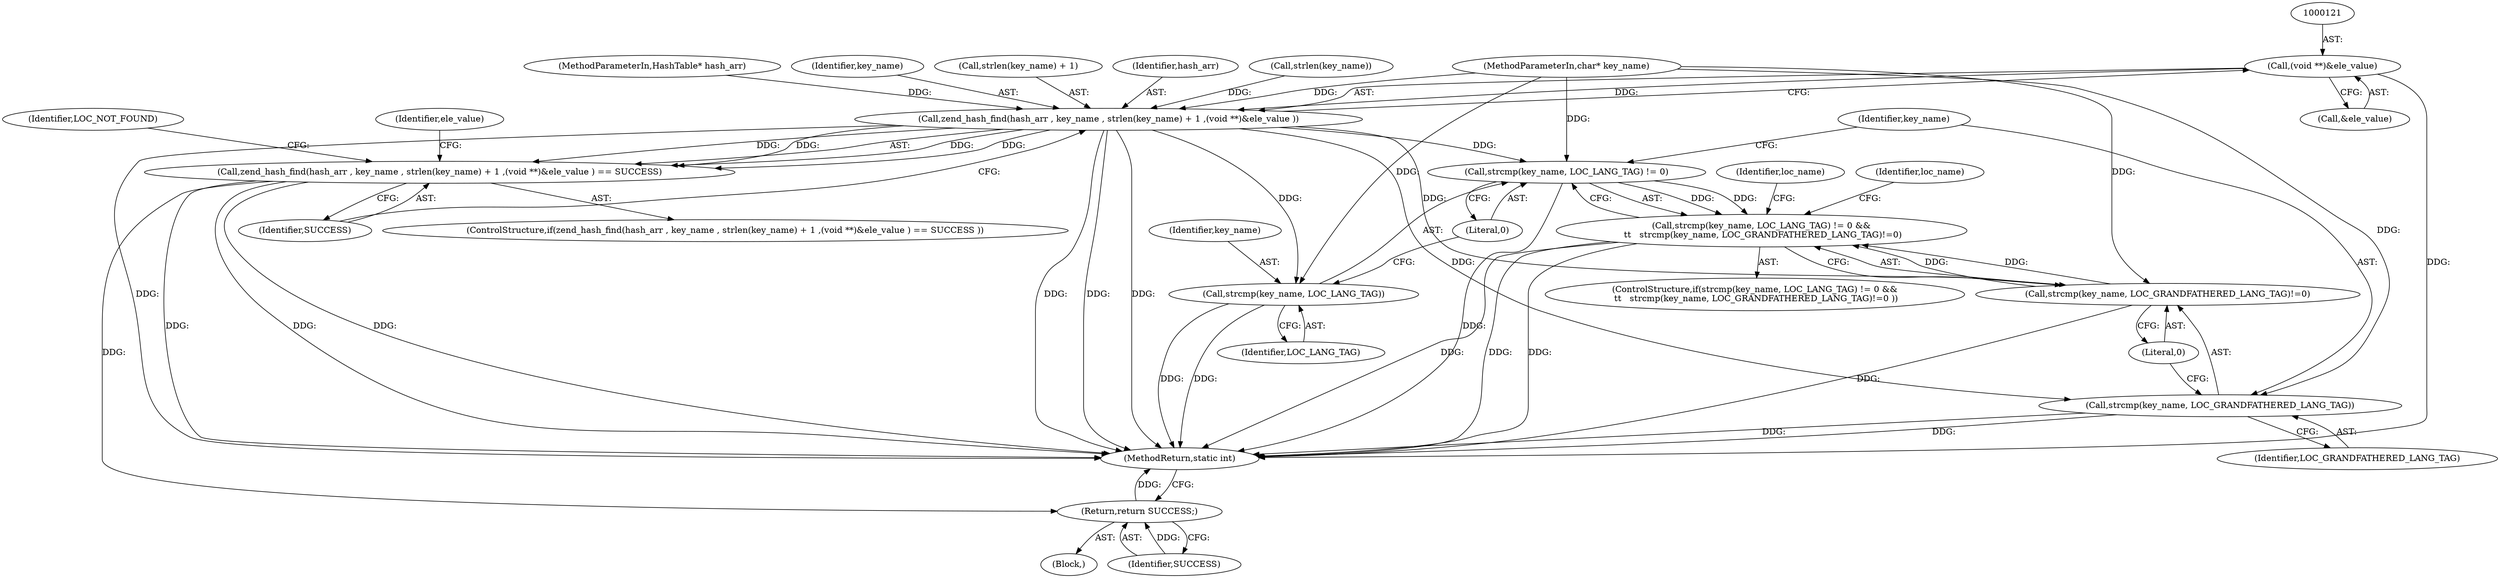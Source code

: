 digraph "0_php-src_97eff7eb57fc2320c267a949cffd622c38712484?w=1_15@pointer" {
"1000120" [label="(Call,(void **)&ele_value)"];
"1000113" [label="(Call,zend_hash_find(hash_arr , key_name , strlen(key_name) + 1 ,(void **)&ele_value ))"];
"1000112" [label="(Call,zend_hash_find(hash_arr , key_name , strlen(key_name) + 1 ,(void **)&ele_value ) == SUCCESS)"];
"1000160" [label="(Return,return SUCCESS;)"];
"1000136" [label="(Call,strcmp(key_name, LOC_LANG_TAG) != 0)"];
"1000135" [label="(Call,strcmp(key_name, LOC_LANG_TAG) != 0 &&\n \t\t   strcmp(key_name, LOC_GRANDFATHERED_LANG_TAG)!=0)"];
"1000137" [label="(Call,strcmp(key_name, LOC_LANG_TAG))"];
"1000141" [label="(Call,strcmp(key_name, LOC_GRANDFATHERED_LANG_TAG)!=0)"];
"1000142" [label="(Call,strcmp(key_name, LOC_GRANDFATHERED_LANG_TAG))"];
"1000116" [label="(Call,strlen(key_name) + 1)"];
"1000164" [label="(MethodReturn,static int)"];
"1000112" [label="(Call,zend_hash_find(hash_arr , key_name , strlen(key_name) + 1 ,(void **)&ele_value ) == SUCCESS)"];
"1000114" [label="(Identifier,hash_arr)"];
"1000105" [label="(MethodParameterIn,char* key_name)"];
"1000124" [label="(Identifier,SUCCESS)"];
"1000163" [label="(Identifier,LOC_NOT_FOUND)"];
"1000129" [label="(Identifier,ele_value)"];
"1000141" [label="(Call,strcmp(key_name, LOC_GRANDFATHERED_LANG_TAG)!=0)"];
"1000138" [label="(Identifier,key_name)"];
"1000142" [label="(Call,strcmp(key_name, LOC_GRANDFATHERED_LANG_TAG))"];
"1000155" [label="(Identifier,loc_name)"];
"1000134" [label="(ControlStructure,if(strcmp(key_name, LOC_LANG_TAG) != 0 &&\n \t\t   strcmp(key_name, LOC_GRANDFATHERED_LANG_TAG)!=0 ))"];
"1000125" [label="(Block,)"];
"1000140" [label="(Literal,0)"];
"1000135" [label="(Call,strcmp(key_name, LOC_LANG_TAG) != 0 &&\n \t\t   strcmp(key_name, LOC_GRANDFATHERED_LANG_TAG)!=0)"];
"1000117" [label="(Call,strlen(key_name))"];
"1000143" [label="(Identifier,key_name)"];
"1000122" [label="(Call,&ele_value)"];
"1000145" [label="(Literal,0)"];
"1000148" [label="(Identifier,loc_name)"];
"1000104" [label="(MethodParameterIn,HashTable* hash_arr)"];
"1000115" [label="(Identifier,key_name)"];
"1000111" [label="(ControlStructure,if(zend_hash_find(hash_arr , key_name , strlen(key_name) + 1 ,(void **)&ele_value ) == SUCCESS ))"];
"1000144" [label="(Identifier,LOC_GRANDFATHERED_LANG_TAG)"];
"1000139" [label="(Identifier,LOC_LANG_TAG)"];
"1000137" [label="(Call,strcmp(key_name, LOC_LANG_TAG))"];
"1000113" [label="(Call,zend_hash_find(hash_arr , key_name , strlen(key_name) + 1 ,(void **)&ele_value ))"];
"1000161" [label="(Identifier,SUCCESS)"];
"1000136" [label="(Call,strcmp(key_name, LOC_LANG_TAG) != 0)"];
"1000160" [label="(Return,return SUCCESS;)"];
"1000120" [label="(Call,(void **)&ele_value)"];
"1000120" -> "1000113"  [label="AST: "];
"1000120" -> "1000122"  [label="CFG: "];
"1000121" -> "1000120"  [label="AST: "];
"1000122" -> "1000120"  [label="AST: "];
"1000113" -> "1000120"  [label="CFG: "];
"1000120" -> "1000164"  [label="DDG: "];
"1000120" -> "1000113"  [label="DDG: "];
"1000113" -> "1000112"  [label="AST: "];
"1000114" -> "1000113"  [label="AST: "];
"1000115" -> "1000113"  [label="AST: "];
"1000116" -> "1000113"  [label="AST: "];
"1000124" -> "1000113"  [label="CFG: "];
"1000113" -> "1000164"  [label="DDG: "];
"1000113" -> "1000164"  [label="DDG: "];
"1000113" -> "1000164"  [label="DDG: "];
"1000113" -> "1000164"  [label="DDG: "];
"1000113" -> "1000112"  [label="DDG: "];
"1000113" -> "1000112"  [label="DDG: "];
"1000113" -> "1000112"  [label="DDG: "];
"1000113" -> "1000112"  [label="DDG: "];
"1000104" -> "1000113"  [label="DDG: "];
"1000117" -> "1000113"  [label="DDG: "];
"1000105" -> "1000113"  [label="DDG: "];
"1000113" -> "1000136"  [label="DDG: "];
"1000113" -> "1000137"  [label="DDG: "];
"1000113" -> "1000141"  [label="DDG: "];
"1000113" -> "1000142"  [label="DDG: "];
"1000112" -> "1000111"  [label="AST: "];
"1000112" -> "1000124"  [label="CFG: "];
"1000124" -> "1000112"  [label="AST: "];
"1000129" -> "1000112"  [label="CFG: "];
"1000163" -> "1000112"  [label="CFG: "];
"1000112" -> "1000164"  [label="DDG: "];
"1000112" -> "1000164"  [label="DDG: "];
"1000112" -> "1000164"  [label="DDG: "];
"1000112" -> "1000160"  [label="DDG: "];
"1000160" -> "1000125"  [label="AST: "];
"1000160" -> "1000161"  [label="CFG: "];
"1000161" -> "1000160"  [label="AST: "];
"1000164" -> "1000160"  [label="CFG: "];
"1000160" -> "1000164"  [label="DDG: "];
"1000161" -> "1000160"  [label="DDG: "];
"1000136" -> "1000135"  [label="AST: "];
"1000136" -> "1000140"  [label="CFG: "];
"1000137" -> "1000136"  [label="AST: "];
"1000140" -> "1000136"  [label="AST: "];
"1000143" -> "1000136"  [label="CFG: "];
"1000135" -> "1000136"  [label="CFG: "];
"1000136" -> "1000164"  [label="DDG: "];
"1000136" -> "1000135"  [label="DDG: "];
"1000136" -> "1000135"  [label="DDG: "];
"1000105" -> "1000136"  [label="DDG: "];
"1000135" -> "1000134"  [label="AST: "];
"1000135" -> "1000141"  [label="CFG: "];
"1000141" -> "1000135"  [label="AST: "];
"1000148" -> "1000135"  [label="CFG: "];
"1000155" -> "1000135"  [label="CFG: "];
"1000135" -> "1000164"  [label="DDG: "];
"1000135" -> "1000164"  [label="DDG: "];
"1000135" -> "1000164"  [label="DDG: "];
"1000141" -> "1000135"  [label="DDG: "];
"1000141" -> "1000135"  [label="DDG: "];
"1000137" -> "1000139"  [label="CFG: "];
"1000138" -> "1000137"  [label="AST: "];
"1000139" -> "1000137"  [label="AST: "];
"1000140" -> "1000137"  [label="CFG: "];
"1000137" -> "1000164"  [label="DDG: "];
"1000137" -> "1000164"  [label="DDG: "];
"1000105" -> "1000137"  [label="DDG: "];
"1000141" -> "1000145"  [label="CFG: "];
"1000142" -> "1000141"  [label="AST: "];
"1000145" -> "1000141"  [label="AST: "];
"1000141" -> "1000164"  [label="DDG: "];
"1000105" -> "1000141"  [label="DDG: "];
"1000142" -> "1000144"  [label="CFG: "];
"1000143" -> "1000142"  [label="AST: "];
"1000144" -> "1000142"  [label="AST: "];
"1000145" -> "1000142"  [label="CFG: "];
"1000142" -> "1000164"  [label="DDG: "];
"1000142" -> "1000164"  [label="DDG: "];
"1000105" -> "1000142"  [label="DDG: "];
}
